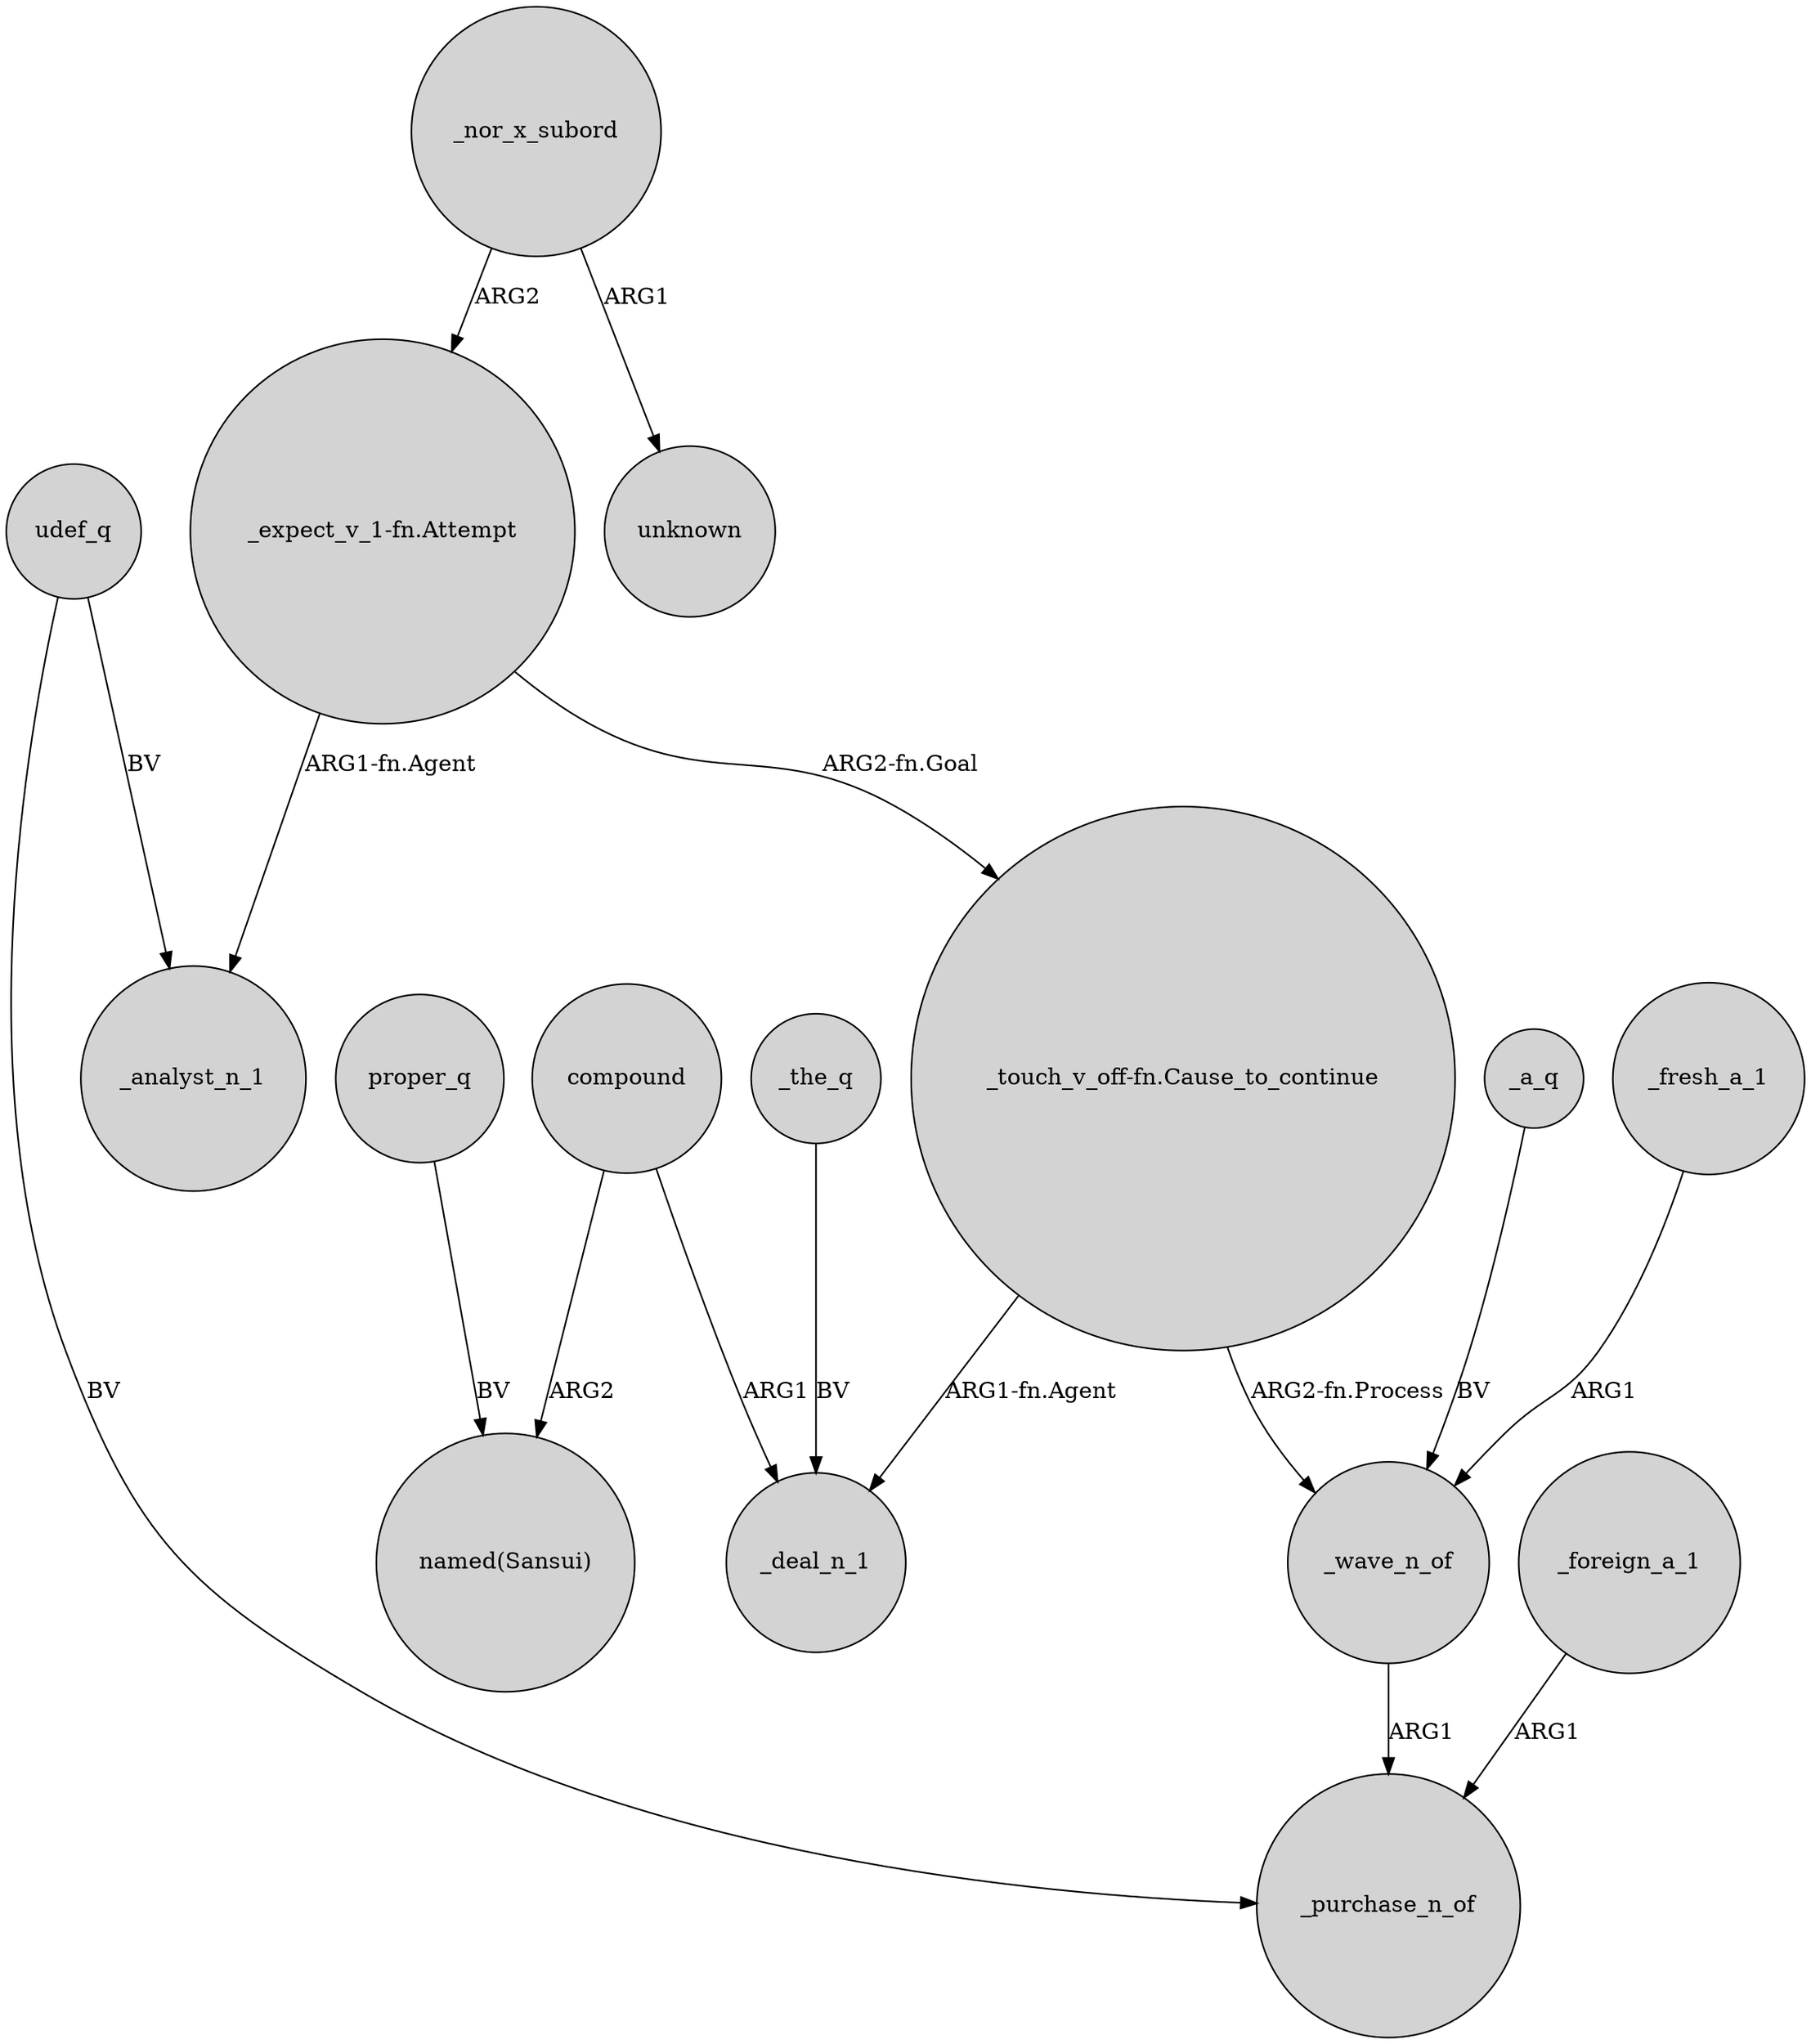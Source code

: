 digraph {
	node [shape=circle style=filled]
	_wave_n_of -> _purchase_n_of [label=ARG1]
	udef_q -> _purchase_n_of [label=BV]
	"_expect_v_1-fn.Attempt" -> _analyst_n_1 [label="ARG1-fn.Agent"]
	"_expect_v_1-fn.Attempt" -> "_touch_v_off-fn.Cause_to_continue" [label="ARG2-fn.Goal"]
	compound -> "named(Sansui)" [label=ARG2]
	_nor_x_subord -> unknown [label=ARG1]
	_a_q -> _wave_n_of [label=BV]
	"_touch_v_off-fn.Cause_to_continue" -> _wave_n_of [label="ARG2-fn.Process"]
	_the_q -> _deal_n_1 [label=BV]
	_nor_x_subord -> "_expect_v_1-fn.Attempt" [label=ARG2]
	compound -> _deal_n_1 [label=ARG1]
	udef_q -> _analyst_n_1 [label=BV]
	"_touch_v_off-fn.Cause_to_continue" -> _deal_n_1 [label="ARG1-fn.Agent"]
	proper_q -> "named(Sansui)" [label=BV]
	_foreign_a_1 -> _purchase_n_of [label=ARG1]
	_fresh_a_1 -> _wave_n_of [label=ARG1]
}
